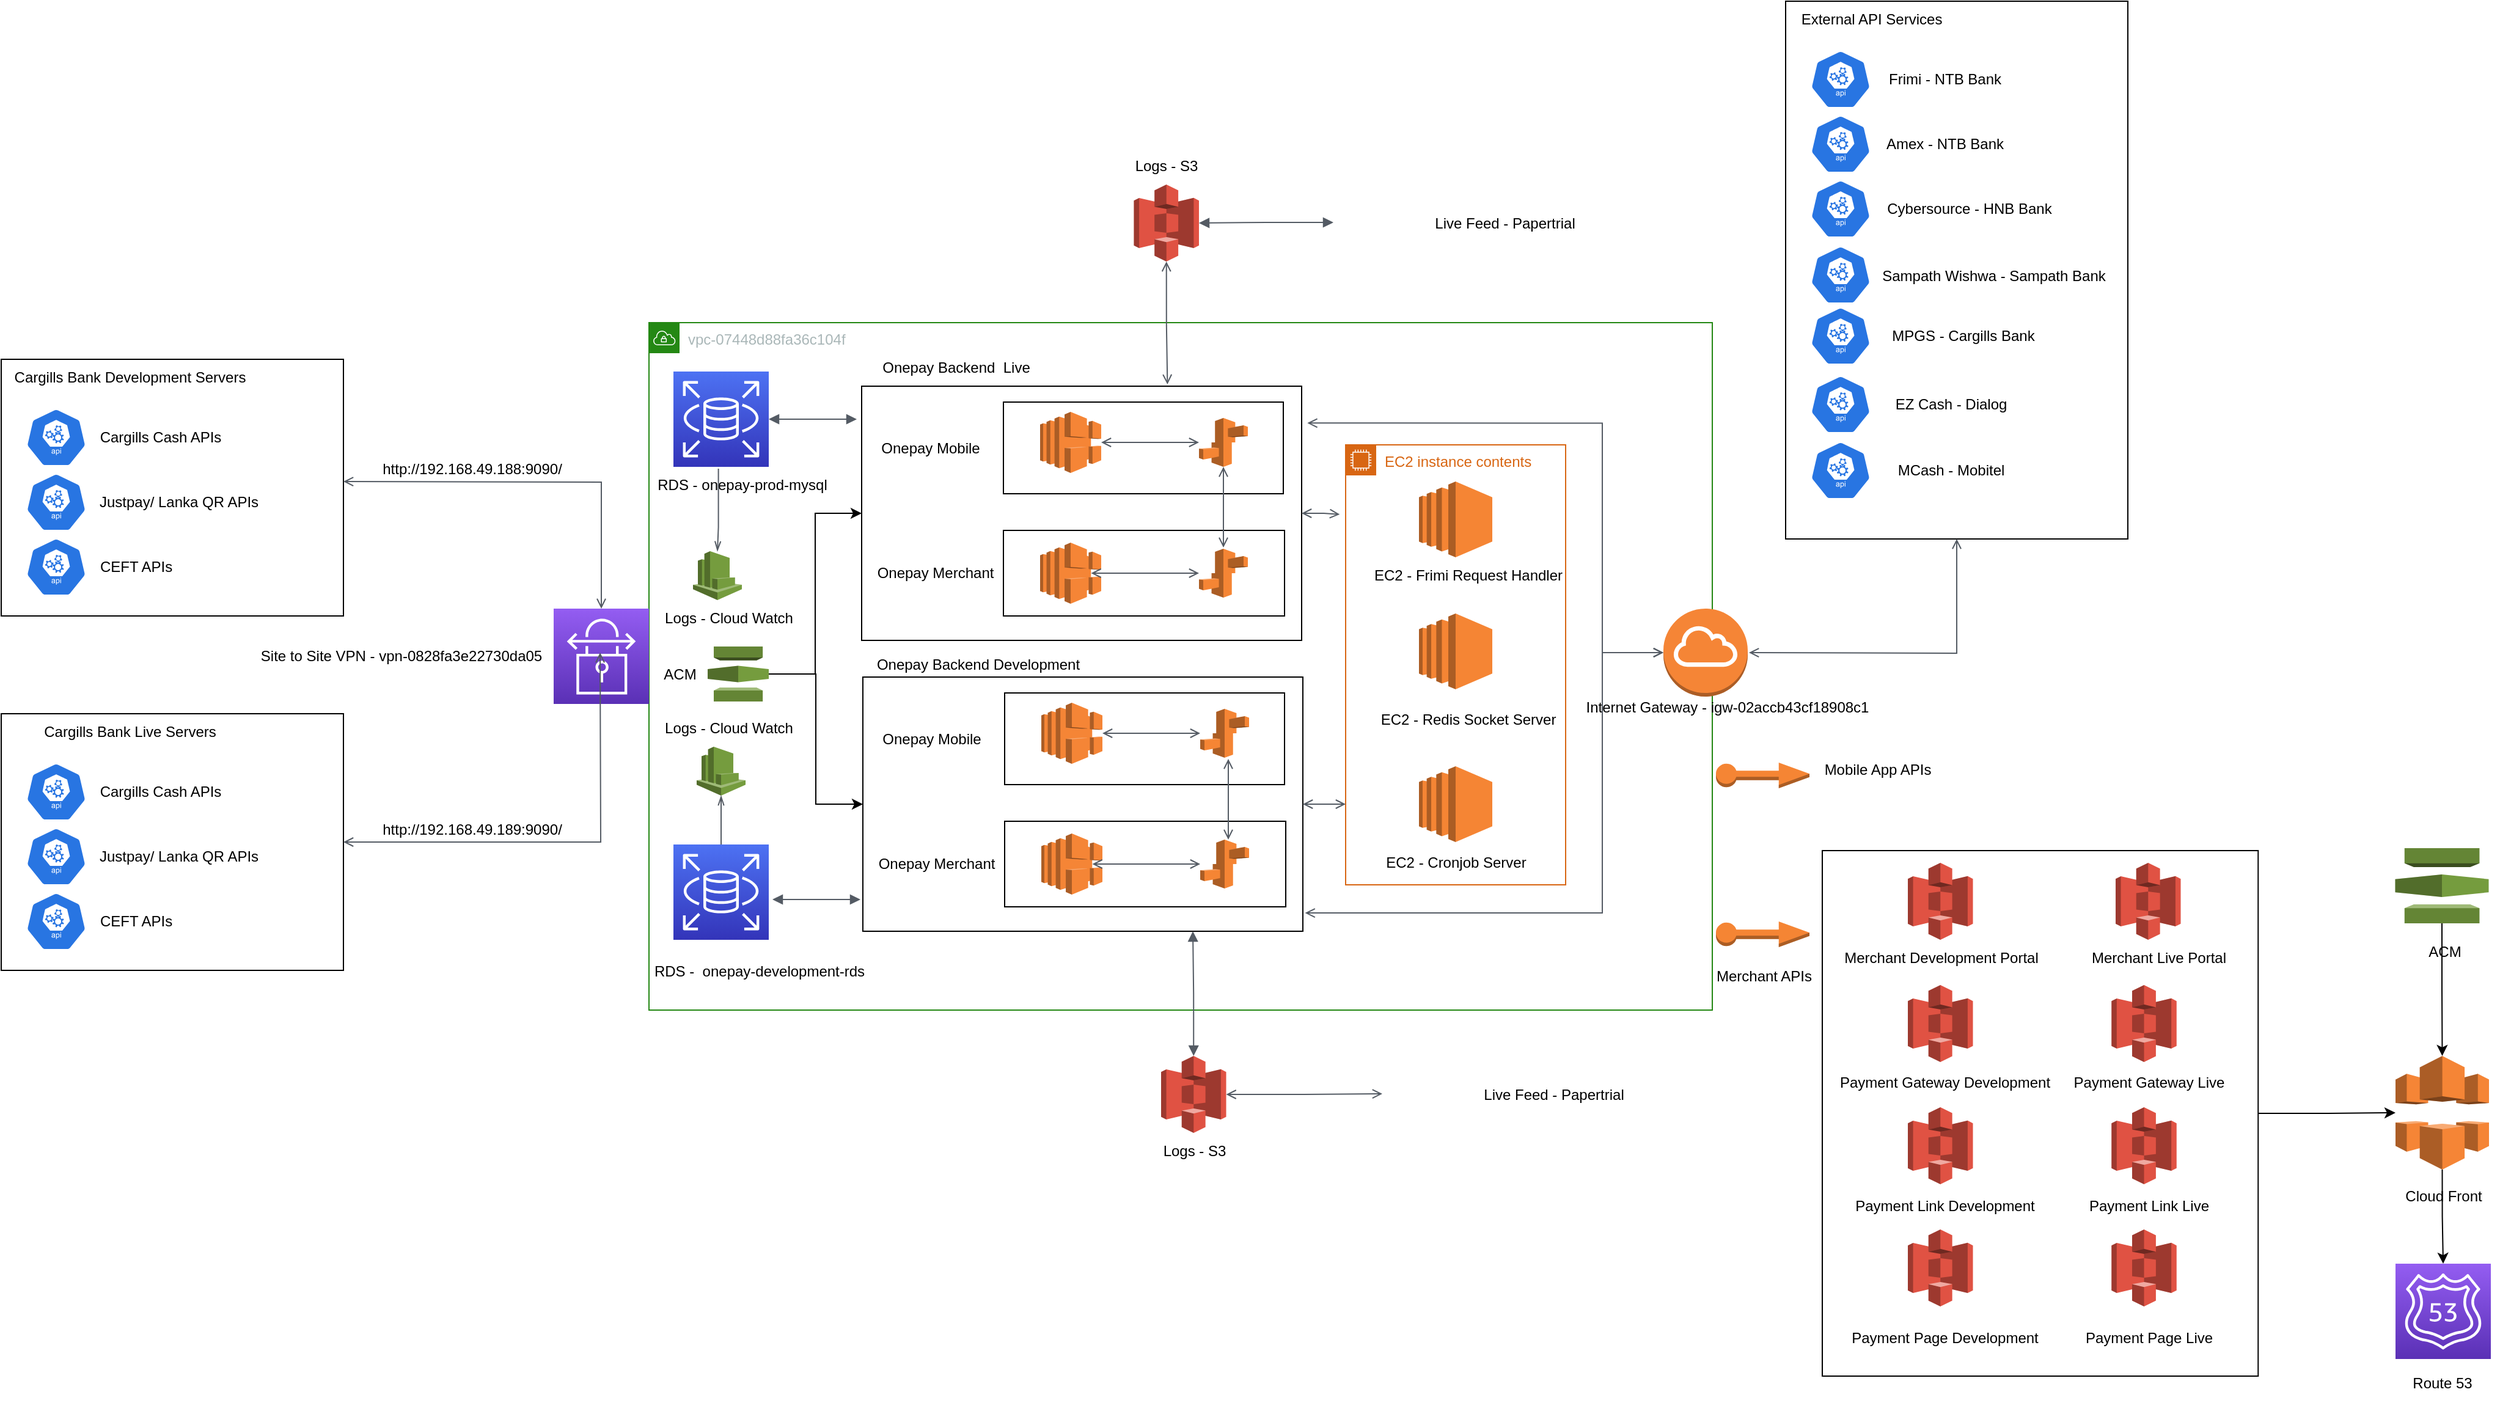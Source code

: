 <mxfile version="20.1.1" type="google"><diagram id="vCZjKEXCDFF_mw5rf5Pj" name="Page-1"><mxGraphModel grid="1" page="1" gridSize="10" guides="1" tooltips="1" connect="1" arrows="1" fold="1" pageScale="1" pageWidth="850" pageHeight="1100" math="0" shadow="0"><root><mxCell id="0"/><mxCell id="1" parent="0"/><mxCell id="GApmk_Cs6ng-W-UwXhfm-2" value="vpc-07448d88fa36c104f" style="points=[[0,0],[0.25,0],[0.5,0],[0.75,0],[1,0],[1,0.25],[1,0.5],[1,0.75],[1,1],[0.75,1],[0.5,1],[0.25,1],[0,1],[0,0.75],[0,0.5],[0,0.25]];outlineConnect=0;gradientColor=none;html=1;whiteSpace=wrap;fontSize=12;fontStyle=0;container=1;pointerEvents=0;collapsible=0;recursiveResize=0;shape=mxgraph.aws4.group;grIcon=mxgraph.aws4.group_vpc;strokeColor=#248814;fillColor=none;verticalAlign=top;align=left;spacingLeft=30;fontColor=#AAB7B8;dashed=0;" vertex="1" parent="1"><mxGeometry x="70" y="50" width="870" height="562.5" as="geometry"/></mxCell><mxCell id="a9LtFP64GaRrflHqTlTk-2" value="Internet Gateway -&amp;nbsp;igw-02accb43cf18908c1" style="text;html=1;align=center;verticalAlign=middle;resizable=0;points=[];autosize=1;strokeColor=none;fillColor=none;" vertex="1" parent="GApmk_Cs6ng-W-UwXhfm-2"><mxGeometry x="757" y="300" width="250" height="30" as="geometry"/></mxCell><mxCell id="a9LtFP64GaRrflHqTlTk-31" value="" style="sketch=0;points=[[0,0,0],[0.25,0,0],[0.5,0,0],[0.75,0,0],[1,0,0],[0,1,0],[0.25,1,0],[0.5,1,0],[0.75,1,0],[1,1,0],[0,0.25,0],[0,0.5,0],[0,0.75,0],[1,0.25,0],[1,0.5,0],[1,0.75,0]];outlineConnect=0;fontColor=#232F3E;gradientColor=#4D72F3;gradientDirection=north;fillColor=#3334B9;strokeColor=#ffffff;dashed=0;verticalLabelPosition=bottom;verticalAlign=top;align=center;html=1;fontSize=12;fontStyle=0;aspect=fixed;shape=mxgraph.aws4.resourceIcon;resIcon=mxgraph.aws4.rds;" vertex="1" parent="GApmk_Cs6ng-W-UwXhfm-2"><mxGeometry x="20" y="40" width="78" height="78" as="geometry"/></mxCell><mxCell id="a9LtFP64GaRrflHqTlTk-32" value="RDS -&amp;nbsp;onepay-prod-mysql" style="text;html=1;align=center;verticalAlign=middle;resizable=0;points=[];autosize=1;strokeColor=none;fillColor=none;" vertex="1" parent="GApmk_Cs6ng-W-UwXhfm-2"><mxGeometry x="-4" y="118" width="160" height="30" as="geometry"/></mxCell><mxCell id="a9LtFP64GaRrflHqTlTk-33" value="" style="sketch=0;points=[[0,0,0],[0.25,0,0],[0.5,0,0],[0.75,0,0],[1,0,0],[0,1,0],[0.25,1,0],[0.5,1,0],[0.75,1,0],[1,1,0],[0,0.25,0],[0,0.5,0],[0,0.75,0],[1,0.25,0],[1,0.5,0],[1,0.75,0]];outlineConnect=0;fontColor=#232F3E;gradientColor=#4D72F3;gradientDirection=north;fillColor=#3334B9;strokeColor=#ffffff;dashed=0;verticalLabelPosition=bottom;verticalAlign=top;align=center;html=1;fontSize=12;fontStyle=0;aspect=fixed;shape=mxgraph.aws4.resourceIcon;resIcon=mxgraph.aws4.rds;" vertex="1" parent="GApmk_Cs6ng-W-UwXhfm-2"><mxGeometry x="20" y="427" width="78" height="78" as="geometry"/></mxCell><mxCell id="a9LtFP64GaRrflHqTlTk-34" value="RDS -&amp;nbsp;&amp;nbsp;onepay-development-rds" style="text;html=1;align=center;verticalAlign=middle;resizable=0;points=[];autosize=1;strokeColor=none;fillColor=none;" vertex="1" parent="GApmk_Cs6ng-W-UwXhfm-2"><mxGeometry x="-10" y="516" width="200" height="30" as="geometry"/></mxCell><mxCell id="a9LtFP64GaRrflHqTlTk-39" value="Onepay Backend&amp;nbsp; Live" style="text;html=1;align=center;verticalAlign=middle;resizable=0;points=[];autosize=1;strokeColor=none;fillColor=none;" vertex="1" parent="GApmk_Cs6ng-W-UwXhfm-2"><mxGeometry x="181" y="22" width="140" height="30" as="geometry"/></mxCell><mxCell id="a9LtFP64GaRrflHqTlTk-51" value="" style="edgeStyle=orthogonalEdgeStyle;html=1;endArrow=block;elbow=vertical;startArrow=block;startFill=1;endFill=1;strokeColor=#545B64;rounded=0;" edge="1" parent="GApmk_Cs6ng-W-UwXhfm-2" source="a9LtFP64GaRrflHqTlTk-31"><mxGeometry width="100" relative="1" as="geometry"><mxPoint x="74" y="320" as="sourcePoint"/><mxPoint x="170" y="79" as="targetPoint"/></mxGeometry></mxCell><mxCell id="a9LtFP64GaRrflHqTlTk-52" value="" style="group" connectable="0" vertex="1" parent="GApmk_Cs6ng-W-UwXhfm-2"><mxGeometry x="174" y="52" width="360" height="208" as="geometry"/></mxCell><mxCell id="a9LtFP64GaRrflHqTlTk-35" value="" style="whiteSpace=wrap;html=1;" vertex="1" parent="a9LtFP64GaRrflHqTlTk-52"><mxGeometry width="360" height="208" as="geometry"/></mxCell><mxCell id="a9LtFP64GaRrflHqTlTk-36" value="" style="whiteSpace=wrap;html=1;" vertex="1" parent="a9LtFP64GaRrflHqTlTk-52"><mxGeometry x="116" y="13" width="229" height="75" as="geometry"/></mxCell><mxCell id="a9LtFP64GaRrflHqTlTk-38" value="" style="whiteSpace=wrap;html=1;" vertex="1" parent="a9LtFP64GaRrflHqTlTk-52"><mxGeometry x="116" y="118" width="230" height="70" as="geometry"/></mxCell><mxCell id="a9LtFP64GaRrflHqTlTk-40" value="Onepay Mobile" style="text;html=1;align=center;verticalAlign=middle;resizable=0;points=[];autosize=1;strokeColor=none;fillColor=none;" vertex="1" parent="a9LtFP64GaRrflHqTlTk-52"><mxGeometry x="6" y="35.5" width="100" height="30" as="geometry"/></mxCell><mxCell id="a9LtFP64GaRrflHqTlTk-41" value="Onepay Merchant" style="text;html=1;align=center;verticalAlign=middle;resizable=0;points=[];autosize=1;strokeColor=none;fillColor=none;" vertex="1" parent="a9LtFP64GaRrflHqTlTk-52"><mxGeometry y="138" width="120" height="30" as="geometry"/></mxCell><mxCell id="a9LtFP64GaRrflHqTlTk-42" value="" style="outlineConnect=0;dashed=0;verticalLabelPosition=bottom;verticalAlign=top;align=center;html=1;shape=mxgraph.aws3.elastic_load_balancing;fillColor=#F58536;gradientColor=none;" vertex="1" parent="a9LtFP64GaRrflHqTlTk-52"><mxGeometry x="146" y="21" width="50" height="50" as="geometry"/></mxCell><mxCell id="a9LtFP64GaRrflHqTlTk-43" value="" style="outlineConnect=0;dashed=0;verticalLabelPosition=bottom;verticalAlign=top;align=center;html=1;shape=mxgraph.aws3.elastic_load_balancing;fillColor=#F58536;gradientColor=none;" vertex="1" parent="a9LtFP64GaRrflHqTlTk-52"><mxGeometry x="146" y="128" width="50" height="50" as="geometry"/></mxCell><mxCell id="a9LtFP64GaRrflHqTlTk-44" value="" style="outlineConnect=0;dashed=0;verticalLabelPosition=bottom;verticalAlign=top;align=center;html=1;shape=mxgraph.aws3.elastic_beanstalk;fillColor=#F58534;gradientColor=none;" vertex="1" parent="a9LtFP64GaRrflHqTlTk-52"><mxGeometry x="276" y="26" width="40" height="40" as="geometry"/></mxCell><mxCell id="a9LtFP64GaRrflHqTlTk-45" value="" style="outlineConnect=0;dashed=0;verticalLabelPosition=bottom;verticalAlign=top;align=center;html=1;shape=mxgraph.aws3.elastic_beanstalk;fillColor=#F58534;gradientColor=none;" vertex="1" parent="a9LtFP64GaRrflHqTlTk-52"><mxGeometry x="276" y="133" width="40" height="40" as="geometry"/></mxCell><mxCell id="a9LtFP64GaRrflHqTlTk-48" value="" style="edgeStyle=orthogonalEdgeStyle;html=1;endArrow=open;elbow=vertical;startArrow=open;startFill=0;endFill=0;strokeColor=#545B64;rounded=0;" edge="1" parent="a9LtFP64GaRrflHqTlTk-52" source="a9LtFP64GaRrflHqTlTk-42" target="a9LtFP64GaRrflHqTlTk-44"><mxGeometry width="100" relative="1" as="geometry"><mxPoint x="226" y="428" as="sourcePoint"/><mxPoint x="326" y="428" as="targetPoint"/></mxGeometry></mxCell><mxCell id="a9LtFP64GaRrflHqTlTk-49" value="" style="edgeStyle=orthogonalEdgeStyle;html=1;endArrow=open;elbow=vertical;startArrow=open;startFill=0;endFill=0;strokeColor=#545B64;rounded=0;exitX=0.835;exitY=0.5;exitDx=0;exitDy=0;exitPerimeter=0;" edge="1" parent="a9LtFP64GaRrflHqTlTk-52" source="a9LtFP64GaRrflHqTlTk-43" target="a9LtFP64GaRrflHqTlTk-45"><mxGeometry width="100" relative="1" as="geometry"><mxPoint x="206" y="56" as="sourcePoint"/><mxPoint x="286" y="56" as="targetPoint"/></mxGeometry></mxCell><mxCell id="a9LtFP64GaRrflHqTlTk-53" value="" style="group" connectable="0" vertex="1" parent="GApmk_Cs6ng-W-UwXhfm-2"><mxGeometry x="175" y="290" width="360" height="208" as="geometry"/></mxCell><mxCell id="a9LtFP64GaRrflHqTlTk-54" value="" style="whiteSpace=wrap;html=1;" vertex="1" parent="a9LtFP64GaRrflHqTlTk-53"><mxGeometry width="360" height="208" as="geometry"/></mxCell><mxCell id="a9LtFP64GaRrflHqTlTk-55" value="" style="whiteSpace=wrap;html=1;" vertex="1" parent="a9LtFP64GaRrflHqTlTk-53"><mxGeometry x="116" y="13" width="229" height="75" as="geometry"/></mxCell><mxCell id="a9LtFP64GaRrflHqTlTk-56" value="" style="whiteSpace=wrap;html=1;" vertex="1" parent="a9LtFP64GaRrflHqTlTk-53"><mxGeometry x="116" y="118" width="230" height="70" as="geometry"/></mxCell><mxCell id="a9LtFP64GaRrflHqTlTk-57" value="Onepay Mobile" style="text;html=1;align=center;verticalAlign=middle;resizable=0;points=[];autosize=1;strokeColor=none;fillColor=none;" vertex="1" parent="a9LtFP64GaRrflHqTlTk-53"><mxGeometry x="6" y="35.5" width="100" height="30" as="geometry"/></mxCell><mxCell id="a9LtFP64GaRrflHqTlTk-58" value="Onepay Merchant" style="text;html=1;align=center;verticalAlign=middle;resizable=0;points=[];autosize=1;strokeColor=none;fillColor=none;" vertex="1" parent="a9LtFP64GaRrflHqTlTk-53"><mxGeometry y="138" width="120" height="30" as="geometry"/></mxCell><mxCell id="a9LtFP64GaRrflHqTlTk-59" value="" style="outlineConnect=0;dashed=0;verticalLabelPosition=bottom;verticalAlign=top;align=center;html=1;shape=mxgraph.aws3.elastic_load_balancing;fillColor=#F58536;gradientColor=none;" vertex="1" parent="a9LtFP64GaRrflHqTlTk-53"><mxGeometry x="146" y="21" width="50" height="50" as="geometry"/></mxCell><mxCell id="a9LtFP64GaRrflHqTlTk-60" value="" style="outlineConnect=0;dashed=0;verticalLabelPosition=bottom;verticalAlign=top;align=center;html=1;shape=mxgraph.aws3.elastic_load_balancing;fillColor=#F58536;gradientColor=none;" vertex="1" parent="a9LtFP64GaRrflHqTlTk-53"><mxGeometry x="146" y="128" width="50" height="50" as="geometry"/></mxCell><mxCell id="a9LtFP64GaRrflHqTlTk-61" value="" style="outlineConnect=0;dashed=0;verticalLabelPosition=bottom;verticalAlign=top;align=center;html=1;shape=mxgraph.aws3.elastic_beanstalk;fillColor=#F58534;gradientColor=none;" vertex="1" parent="a9LtFP64GaRrflHqTlTk-53"><mxGeometry x="276" y="26" width="40" height="40" as="geometry"/></mxCell><mxCell id="a9LtFP64GaRrflHqTlTk-62" value="" style="outlineConnect=0;dashed=0;verticalLabelPosition=bottom;verticalAlign=top;align=center;html=1;shape=mxgraph.aws3.elastic_beanstalk;fillColor=#F58534;gradientColor=none;" vertex="1" parent="a9LtFP64GaRrflHqTlTk-53"><mxGeometry x="276" y="133" width="40" height="40" as="geometry"/></mxCell><mxCell id="a9LtFP64GaRrflHqTlTk-63" value="" style="edgeStyle=orthogonalEdgeStyle;html=1;endArrow=open;elbow=vertical;startArrow=open;startFill=0;endFill=0;strokeColor=#545B64;rounded=0;" edge="1" parent="a9LtFP64GaRrflHqTlTk-53" source="a9LtFP64GaRrflHqTlTk-59" target="a9LtFP64GaRrflHqTlTk-61"><mxGeometry width="100" relative="1" as="geometry"><mxPoint x="226" y="428" as="sourcePoint"/><mxPoint x="326" y="428" as="targetPoint"/></mxGeometry></mxCell><mxCell id="a9LtFP64GaRrflHqTlTk-64" value="" style="edgeStyle=orthogonalEdgeStyle;html=1;endArrow=open;elbow=vertical;startArrow=open;startFill=0;endFill=0;strokeColor=#545B64;rounded=0;exitX=0.835;exitY=0.5;exitDx=0;exitDy=0;exitPerimeter=0;" edge="1" parent="a9LtFP64GaRrflHqTlTk-53" source="a9LtFP64GaRrflHqTlTk-60" target="a9LtFP64GaRrflHqTlTk-62"><mxGeometry width="100" relative="1" as="geometry"><mxPoint x="206" y="56" as="sourcePoint"/><mxPoint x="286" y="56" as="targetPoint"/></mxGeometry></mxCell><mxCell id="a9LtFP64GaRrflHqTlTk-67" value="Onepay Backend Development" style="text;html=1;align=center;verticalAlign=middle;resizable=0;points=[];autosize=1;strokeColor=none;fillColor=none;" vertex="1" parent="GApmk_Cs6ng-W-UwXhfm-2"><mxGeometry x="174" y="265" width="190" height="30" as="geometry"/></mxCell><mxCell id="a9LtFP64GaRrflHqTlTk-68" value="" style="outlineConnect=0;dashed=0;verticalLabelPosition=bottom;verticalAlign=top;align=center;html=1;shape=mxgraph.aws3.ec2;fillColor=#F58534;gradientColor=none;" vertex="1" parent="GApmk_Cs6ng-W-UwXhfm-2"><mxGeometry x="630" y="130" width="60" height="62" as="geometry"/></mxCell><mxCell id="a9LtFP64GaRrflHqTlTk-70" value="" style="outlineConnect=0;dashed=0;verticalLabelPosition=bottom;verticalAlign=top;align=center;html=1;shape=mxgraph.aws3.ec2;fillColor=#F58534;gradientColor=none;" vertex="1" parent="GApmk_Cs6ng-W-UwXhfm-2"><mxGeometry x="630" y="363" width="60" height="62" as="geometry"/></mxCell><mxCell id="a9LtFP64GaRrflHqTlTk-69" value="" style="outlineConnect=0;dashed=0;verticalLabelPosition=bottom;verticalAlign=top;align=center;html=1;shape=mxgraph.aws3.ec2;fillColor=#F58534;gradientColor=none;" vertex="1" parent="GApmk_Cs6ng-W-UwXhfm-2"><mxGeometry x="630" y="238" width="60" height="62" as="geometry"/></mxCell><mxCell id="a9LtFP64GaRrflHqTlTk-71" value="EC2 - Frimi Request Handler" style="text;html=1;align=center;verticalAlign=middle;resizable=0;points=[];autosize=1;strokeColor=none;fillColor=none;" vertex="1" parent="GApmk_Cs6ng-W-UwXhfm-2"><mxGeometry x="580" y="192" width="180" height="30" as="geometry"/></mxCell><mxCell id="a9LtFP64GaRrflHqTlTk-72" value="EC2 - Redis Socket Server" style="text;html=1;align=center;verticalAlign=middle;resizable=0;points=[];autosize=1;strokeColor=none;fillColor=none;" vertex="1" parent="GApmk_Cs6ng-W-UwXhfm-2"><mxGeometry x="585" y="310" width="170" height="30" as="geometry"/></mxCell><mxCell id="a9LtFP64GaRrflHqTlTk-73" value="EC2 - Cronjob Server" style="text;html=1;align=center;verticalAlign=middle;resizable=0;points=[];autosize=1;strokeColor=none;fillColor=none;" vertex="1" parent="GApmk_Cs6ng-W-UwXhfm-2"><mxGeometry x="590" y="427" width="140" height="30" as="geometry"/></mxCell><mxCell id="a9LtFP64GaRrflHqTlTk-84" value="" style="outlineConnect=0;dashed=0;verticalLabelPosition=bottom;verticalAlign=top;align=center;html=1;shape=mxgraph.aws3.cloudwatch;fillColor=#759C3E;gradientColor=none;" vertex="1" parent="GApmk_Cs6ng-W-UwXhfm-2"><mxGeometry x="36" y="187" width="40" height="40" as="geometry"/></mxCell><mxCell id="a9LtFP64GaRrflHqTlTk-85" value="" style="outlineConnect=0;dashed=0;verticalLabelPosition=bottom;verticalAlign=top;align=center;html=1;shape=mxgraph.aws3.cloudwatch;fillColor=#759C3E;gradientColor=none;" vertex="1" parent="GApmk_Cs6ng-W-UwXhfm-2"><mxGeometry x="39" y="347" width="40" height="40" as="geometry"/></mxCell><mxCell id="a9LtFP64GaRrflHqTlTk-87" value="" style="edgeStyle=orthogonalEdgeStyle;html=1;endArrow=openThin;elbow=vertical;startArrow=none;endFill=0;strokeColor=#545B64;rounded=0;exitX=0.38;exitY=0.052;exitDx=0;exitDy=0;exitPerimeter=0;" edge="1" parent="GApmk_Cs6ng-W-UwXhfm-2" source="a9LtFP64GaRrflHqTlTk-32" target="a9LtFP64GaRrflHqTlTk-84"><mxGeometry width="100" relative="1" as="geometry"><mxPoint x="300" y="240" as="sourcePoint"/><mxPoint x="400" y="240" as="targetPoint"/></mxGeometry></mxCell><mxCell id="a9LtFP64GaRrflHqTlTk-88" value="" style="edgeStyle=orthogonalEdgeStyle;html=1;endArrow=openThin;elbow=vertical;startArrow=none;endFill=0;strokeColor=#545B64;rounded=0;exitX=0.5;exitY=0;exitDx=0;exitDy=0;exitPerimeter=0;entryX=0.5;entryY=1;entryDx=0;entryDy=0;entryPerimeter=0;" edge="1" parent="GApmk_Cs6ng-W-UwXhfm-2" source="a9LtFP64GaRrflHqTlTk-33" target="a9LtFP64GaRrflHqTlTk-85"><mxGeometry width="100" relative="1" as="geometry"><mxPoint x="300" y="240" as="sourcePoint"/><mxPoint x="400" y="240" as="targetPoint"/></mxGeometry></mxCell><mxCell id="a9LtFP64GaRrflHqTlTk-89" value="Logs - Cloud Watch" style="text;html=1;align=center;verticalAlign=middle;resizable=0;points=[];autosize=1;strokeColor=none;fillColor=none;" vertex="1" parent="GApmk_Cs6ng-W-UwXhfm-2"><mxGeometry y="227" width="130" height="30" as="geometry"/></mxCell><mxCell id="a9LtFP64GaRrflHqTlTk-90" value="Logs - Cloud Watch" style="text;html=1;align=center;verticalAlign=middle;resizable=0;points=[];autosize=1;strokeColor=none;fillColor=none;" vertex="1" parent="GApmk_Cs6ng-W-UwXhfm-2"><mxGeometry y="317" width="130" height="30" as="geometry"/></mxCell><mxCell id="a9LtFP64GaRrflHqTlTk-165" style="edgeStyle=orthogonalEdgeStyle;rounded=0;orthogonalLoop=1;jettySize=auto;html=1;exitX=1;exitY=0.5;exitDx=0;exitDy=0;exitPerimeter=0;entryX=0;entryY=0.5;entryDx=0;entryDy=0;" edge="1" parent="GApmk_Cs6ng-W-UwXhfm-2" source="a9LtFP64GaRrflHqTlTk-161" target="a9LtFP64GaRrflHqTlTk-54"><mxGeometry relative="1" as="geometry"/></mxCell><mxCell id="a9LtFP64GaRrflHqTlTk-166" style="edgeStyle=orthogonalEdgeStyle;rounded=0;orthogonalLoop=1;jettySize=auto;html=1;exitX=1;exitY=0.5;exitDx=0;exitDy=0;exitPerimeter=0;entryX=0;entryY=0.5;entryDx=0;entryDy=0;" edge="1" parent="GApmk_Cs6ng-W-UwXhfm-2" source="a9LtFP64GaRrflHqTlTk-161" target="a9LtFP64GaRrflHqTlTk-35"><mxGeometry relative="1" as="geometry"/></mxCell><mxCell id="a9LtFP64GaRrflHqTlTk-161" value="" style="outlineConnect=0;dashed=0;verticalLabelPosition=bottom;verticalAlign=top;align=center;html=1;shape=mxgraph.aws3.certificate_manager;fillColor=#759C3E;gradientColor=none;labelBackgroundColor=none;" vertex="1" parent="GApmk_Cs6ng-W-UwXhfm-2"><mxGeometry x="48" y="265" width="50" height="45" as="geometry"/></mxCell><mxCell id="a9LtFP64GaRrflHqTlTk-162" value="ACM" style="text;html=1;align=center;verticalAlign=middle;resizable=0;points=[];autosize=1;strokeColor=none;fillColor=none;" vertex="1" parent="GApmk_Cs6ng-W-UwXhfm-2"><mxGeometry y="272.5" width="50" height="30" as="geometry"/></mxCell><mxCell id="a9LtFP64GaRrflHqTlTk-1" value="" style="outlineConnect=0;dashed=0;verticalLabelPosition=bottom;verticalAlign=top;align=center;html=1;shape=mxgraph.aws3.internet_gateway;fillColor=#F58536;gradientColor=none;" vertex="1" parent="1"><mxGeometry x="900" y="284" width="69" height="72" as="geometry"/></mxCell><mxCell id="a9LtFP64GaRrflHqTlTk-3" value="" style="sketch=0;points=[[0,0,0],[0.25,0,0],[0.5,0,0],[0.75,0,0],[1,0,0],[0,1,0],[0.25,1,0],[0.5,1,0],[0.75,1,0],[1,1,0],[0,0.25,0],[0,0.5,0],[0,0.75,0],[1,0.25,0],[1,0.5,0],[1,0.75,0]];outlineConnect=0;fontColor=#232F3E;gradientColor=#945DF2;gradientDirection=north;fillColor=#5A30B5;strokeColor=#ffffff;dashed=0;verticalLabelPosition=bottom;verticalAlign=top;align=center;html=1;fontSize=12;fontStyle=0;aspect=fixed;shape=mxgraph.aws4.resourceIcon;resIcon=mxgraph.aws4.site_to_site_vpn;" vertex="1" parent="1"><mxGeometry x="-8" y="284" width="78" height="78" as="geometry"/></mxCell><mxCell id="a9LtFP64GaRrflHqTlTk-4" value="Site to Site VPN -&amp;nbsp;vpn-0828fa3e22730da05" style="text;html=1;align=center;verticalAlign=middle;resizable=0;points=[];autosize=1;strokeColor=none;fillColor=none;" vertex="1" parent="1"><mxGeometry x="-258" y="308" width="250" height="30" as="geometry"/></mxCell><mxCell id="a9LtFP64GaRrflHqTlTk-13" value="" style="group" connectable="0" vertex="1" parent="1"><mxGeometry x="-460" y="80" width="280" height="210" as="geometry"/></mxCell><mxCell id="a9LtFP64GaRrflHqTlTk-6" value="" style="rounded=0;whiteSpace=wrap;html=1;" vertex="1" parent="a9LtFP64GaRrflHqTlTk-13"><mxGeometry width="280" height="210" as="geometry"/></mxCell><mxCell id="a9LtFP64GaRrflHqTlTk-5" value="" style="sketch=0;html=1;dashed=0;whitespace=wrap;fillColor=#2875E2;strokeColor=#ffffff;points=[[0.005,0.63,0],[0.1,0.2,0],[0.9,0.2,0],[0.5,0,0],[0.995,0.63,0],[0.72,0.99,0],[0.5,1,0],[0.28,0.99,0]];shape=mxgraph.kubernetes.icon;prIcon=api" vertex="1" parent="a9LtFP64GaRrflHqTlTk-13"><mxGeometry x="20" y="93" width="50" height="48" as="geometry"/></mxCell><mxCell id="a9LtFP64GaRrflHqTlTk-7" value="Cargills Bank Development Servers" style="text;html=1;align=center;verticalAlign=middle;resizable=0;points=[];autosize=1;strokeColor=none;fillColor=none;" vertex="1" parent="a9LtFP64GaRrflHqTlTk-13"><mxGeometry width="210" height="30" as="geometry"/></mxCell><mxCell id="a9LtFP64GaRrflHqTlTk-8" value="" style="sketch=0;html=1;dashed=0;whitespace=wrap;fillColor=#2875E2;strokeColor=#ffffff;points=[[0.005,0.63,0],[0.1,0.2,0],[0.9,0.2,0],[0.5,0,0],[0.995,0.63,0],[0.72,0.99,0],[0.5,1,0],[0.28,0.99,0]];shape=mxgraph.kubernetes.icon;prIcon=api" vertex="1" parent="a9LtFP64GaRrflHqTlTk-13"><mxGeometry x="20" y="146" width="50" height="48" as="geometry"/></mxCell><mxCell id="a9LtFP64GaRrflHqTlTk-9" value="" style="sketch=0;html=1;dashed=0;whitespace=wrap;fillColor=#2875E2;strokeColor=#ffffff;points=[[0.005,0.63,0],[0.1,0.2,0],[0.9,0.2,0],[0.5,0,0],[0.995,0.63,0],[0.72,0.99,0],[0.5,1,0],[0.28,0.99,0]];shape=mxgraph.kubernetes.icon;prIcon=api" vertex="1" parent="a9LtFP64GaRrflHqTlTk-13"><mxGeometry x="20" y="40" width="50" height="48" as="geometry"/></mxCell><mxCell id="a9LtFP64GaRrflHqTlTk-10" value="Cargills Cash APIs" style="text;html=1;align=center;verticalAlign=middle;resizable=0;points=[];autosize=1;strokeColor=none;fillColor=none;" vertex="1" parent="a9LtFP64GaRrflHqTlTk-13"><mxGeometry x="70" y="49" width="120" height="30" as="geometry"/></mxCell><mxCell id="a9LtFP64GaRrflHqTlTk-11" value="Justpay/ Lanka QR APIs" style="text;html=1;align=center;verticalAlign=middle;resizable=0;points=[];autosize=1;strokeColor=none;fillColor=none;" vertex="1" parent="a9LtFP64GaRrflHqTlTk-13"><mxGeometry x="70" y="102" width="150" height="30" as="geometry"/></mxCell><mxCell id="a9LtFP64GaRrflHqTlTk-12" value="CEFT APIs" style="text;html=1;align=center;verticalAlign=middle;resizable=0;points=[];autosize=1;strokeColor=none;fillColor=none;" vertex="1" parent="a9LtFP64GaRrflHqTlTk-13"><mxGeometry x="70" y="155" width="80" height="30" as="geometry"/></mxCell><mxCell id="a9LtFP64GaRrflHqTlTk-14" value="" style="group" connectable="0" vertex="1" parent="1"><mxGeometry x="-460" y="370" width="280" height="210" as="geometry"/></mxCell><mxCell id="a9LtFP64GaRrflHqTlTk-15" value="" style="rounded=0;whiteSpace=wrap;html=1;" vertex="1" parent="a9LtFP64GaRrflHqTlTk-14"><mxGeometry width="280" height="210" as="geometry"/></mxCell><mxCell id="a9LtFP64GaRrflHqTlTk-16" value="" style="sketch=0;html=1;dashed=0;whitespace=wrap;fillColor=#2875E2;strokeColor=#ffffff;points=[[0.005,0.63,0],[0.1,0.2,0],[0.9,0.2,0],[0.5,0,0],[0.995,0.63,0],[0.72,0.99,0],[0.5,1,0],[0.28,0.99,0]];shape=mxgraph.kubernetes.icon;prIcon=api" vertex="1" parent="a9LtFP64GaRrflHqTlTk-14"><mxGeometry x="20" y="93" width="50" height="48" as="geometry"/></mxCell><mxCell id="a9LtFP64GaRrflHqTlTk-17" value="Cargills Bank Live Servers" style="text;html=1;align=center;verticalAlign=middle;resizable=0;points=[];autosize=1;strokeColor=none;fillColor=none;" vertex="1" parent="a9LtFP64GaRrflHqTlTk-14"><mxGeometry x="25" width="160" height="30" as="geometry"/></mxCell><mxCell id="a9LtFP64GaRrflHqTlTk-18" value="" style="sketch=0;html=1;dashed=0;whitespace=wrap;fillColor=#2875E2;strokeColor=#ffffff;points=[[0.005,0.63,0],[0.1,0.2,0],[0.9,0.2,0],[0.5,0,0],[0.995,0.63,0],[0.72,0.99,0],[0.5,1,0],[0.28,0.99,0]];shape=mxgraph.kubernetes.icon;prIcon=api" vertex="1" parent="a9LtFP64GaRrflHqTlTk-14"><mxGeometry x="20" y="146" width="50" height="48" as="geometry"/></mxCell><mxCell id="a9LtFP64GaRrflHqTlTk-19" value="" style="sketch=0;html=1;dashed=0;whitespace=wrap;fillColor=#2875E2;strokeColor=#ffffff;points=[[0.005,0.63,0],[0.1,0.2,0],[0.9,0.2,0],[0.5,0,0],[0.995,0.63,0],[0.72,0.99,0],[0.5,1,0],[0.28,0.99,0]];shape=mxgraph.kubernetes.icon;prIcon=api" vertex="1" parent="a9LtFP64GaRrflHqTlTk-14"><mxGeometry x="20" y="40" width="50" height="48" as="geometry"/></mxCell><mxCell id="a9LtFP64GaRrflHqTlTk-20" value="Cargills Cash APIs" style="text;html=1;align=center;verticalAlign=middle;resizable=0;points=[];autosize=1;strokeColor=none;fillColor=none;" vertex="1" parent="a9LtFP64GaRrflHqTlTk-14"><mxGeometry x="70" y="49" width="120" height="30" as="geometry"/></mxCell><mxCell id="a9LtFP64GaRrflHqTlTk-21" value="Justpay/ Lanka QR APIs" style="text;html=1;align=center;verticalAlign=middle;resizable=0;points=[];autosize=1;strokeColor=none;fillColor=none;" vertex="1" parent="a9LtFP64GaRrflHqTlTk-14"><mxGeometry x="70" y="102" width="150" height="30" as="geometry"/></mxCell><mxCell id="a9LtFP64GaRrflHqTlTk-22" value="CEFT APIs" style="text;html=1;align=center;verticalAlign=middle;resizable=0;points=[];autosize=1;strokeColor=none;fillColor=none;" vertex="1" parent="a9LtFP64GaRrflHqTlTk-14"><mxGeometry x="70" y="155" width="80" height="30" as="geometry"/></mxCell><mxCell id="a9LtFP64GaRrflHqTlTk-23" value="" style="edgeStyle=orthogonalEdgeStyle;html=1;endArrow=open;elbow=vertical;startArrow=open;startFill=0;endFill=0;strokeColor=#545B64;rounded=0;entryX=0.5;entryY=0;entryDx=0;entryDy=0;entryPerimeter=0;" edge="1" parent="1" target="a9LtFP64GaRrflHqTlTk-3"><mxGeometry width="100" relative="1" as="geometry"><mxPoint x="-180" y="180" as="sourcePoint"/><mxPoint x="90" y="340" as="targetPoint"/></mxGeometry></mxCell><mxCell id="a9LtFP64GaRrflHqTlTk-25" value="" style="edgeStyle=orthogonalEdgeStyle;html=1;endArrow=open;elbow=vertical;startArrow=open;startFill=0;endFill=0;strokeColor=#545B64;rounded=0;exitX=1;exitY=0.5;exitDx=0;exitDy=0;" edge="1" parent="1" source="a9LtFP64GaRrflHqTlTk-15"><mxGeometry width="100" relative="1" as="geometry"><mxPoint x="-10" y="340" as="sourcePoint"/><mxPoint x="30" y="320" as="targetPoint"/></mxGeometry></mxCell><mxCell id="a9LtFP64GaRrflHqTlTk-26" value="http://192.168.49.188:9090/" style="text;html=1;align=center;verticalAlign=middle;resizable=0;points=[];autosize=1;strokeColor=none;fillColor=none;" vertex="1" parent="1"><mxGeometry x="-160" y="155" width="170" height="30" as="geometry"/></mxCell><mxCell id="a9LtFP64GaRrflHqTlTk-27" value="http://192.168.49.189:9090/" style="text;html=1;align=center;verticalAlign=middle;resizable=0;points=[];autosize=1;strokeColor=none;fillColor=none;" vertex="1" parent="1"><mxGeometry x="-160" y="450" width="170" height="30" as="geometry"/></mxCell><mxCell id="a9LtFP64GaRrflHqTlTk-50" value="" style="edgeStyle=orthogonalEdgeStyle;html=1;endArrow=open;elbow=vertical;startArrow=open;startFill=0;endFill=0;strokeColor=#545B64;rounded=0;exitX=0.5;exitY=1;exitDx=0;exitDy=0;exitPerimeter=0;" edge="1" parent="1" source="a9LtFP64GaRrflHqTlTk-44"><mxGeometry width="100" relative="1" as="geometry"><mxPoint x="40" y="300" as="sourcePoint"/><mxPoint x="540" y="234" as="targetPoint"/></mxGeometry></mxCell><mxCell id="a9LtFP64GaRrflHqTlTk-65" value="" style="edgeStyle=orthogonalEdgeStyle;html=1;endArrow=block;elbow=vertical;startArrow=block;startFill=1;endFill=1;strokeColor=#545B64;rounded=0;" edge="1" parent="1"><mxGeometry width="100" relative="1" as="geometry"><mxPoint x="171" y="522" as="sourcePoint"/><mxPoint x="243" y="522" as="targetPoint"/></mxGeometry></mxCell><mxCell id="a9LtFP64GaRrflHqTlTk-66" value="" style="edgeStyle=orthogonalEdgeStyle;html=1;endArrow=open;elbow=vertical;startArrow=open;startFill=0;endFill=0;strokeColor=#545B64;rounded=0;exitX=0.5;exitY=1;exitDx=0;exitDy=0;exitPerimeter=0;" edge="1" parent="1"><mxGeometry width="100" relative="1" as="geometry"><mxPoint x="544" y="407" as="sourcePoint"/><mxPoint x="544" y="473" as="targetPoint"/></mxGeometry></mxCell><mxCell id="a9LtFP64GaRrflHqTlTk-74" value="EC2 instance contents" style="points=[[0,0],[0.25,0],[0.5,0],[0.75,0],[1,0],[1,0.25],[1,0.5],[1,0.75],[1,1],[0.75,1],[0.5,1],[0.25,1],[0,1],[0,0.75],[0,0.5],[0,0.25]];outlineConnect=0;gradientColor=none;html=1;whiteSpace=wrap;fontSize=12;fontStyle=0;container=1;pointerEvents=0;collapsible=0;recursiveResize=0;shape=mxgraph.aws4.group;grIcon=mxgraph.aws4.group_ec2_instance_contents;strokeColor=#D86613;fillColor=none;verticalAlign=top;align=left;spacingLeft=30;fontColor=#D86613;dashed=0;" vertex="1" parent="1"><mxGeometry x="640" y="150" width="180" height="360" as="geometry"/></mxCell><mxCell id="a9LtFP64GaRrflHqTlTk-75" value="" style="edgeStyle=orthogonalEdgeStyle;html=1;endArrow=open;elbow=vertical;startArrow=open;startFill=0;endFill=0;strokeColor=#545B64;rounded=0;exitX=1;exitY=0.5;exitDx=0;exitDy=0;entryX=-0.027;entryY=0.158;entryDx=0;entryDy=0;entryPerimeter=0;" edge="1" parent="1" source="a9LtFP64GaRrflHqTlTk-35" target="a9LtFP64GaRrflHqTlTk-74"><mxGeometry width="100" relative="1" as="geometry"><mxPoint x="640" y="290" as="sourcePoint"/><mxPoint x="740" y="290" as="targetPoint"/></mxGeometry></mxCell><mxCell id="a9LtFP64GaRrflHqTlTk-80" value="" style="edgeStyle=orthogonalEdgeStyle;html=1;endArrow=open;elbow=vertical;startArrow=open;startFill=0;endFill=0;strokeColor=#545B64;rounded=0;exitX=1;exitY=0.5;exitDx=0;exitDy=0;" edge="1" parent="1" source="a9LtFP64GaRrflHqTlTk-54"><mxGeometry width="100" relative="1" as="geometry"><mxPoint x="640" y="290" as="sourcePoint"/><mxPoint x="640" y="444" as="targetPoint"/></mxGeometry></mxCell><mxCell id="a9LtFP64GaRrflHqTlTk-81" value="" style="edgeStyle=orthogonalEdgeStyle;html=1;endArrow=open;elbow=vertical;startArrow=open;startFill=0;endFill=0;strokeColor=#545B64;rounded=0;entryX=1.013;entryY=0.145;entryDx=0;entryDy=0;entryPerimeter=0;" edge="1" parent="1" source="a9LtFP64GaRrflHqTlTk-1" target="a9LtFP64GaRrflHqTlTk-35"><mxGeometry width="100" relative="1" as="geometry"><mxPoint x="390" y="340" as="sourcePoint"/><mxPoint x="490" y="340" as="targetPoint"/><Array as="points"><mxPoint x="850" y="320"/><mxPoint x="850" y="132"/></Array></mxGeometry></mxCell><mxCell id="a9LtFP64GaRrflHqTlTk-83" value="" style="edgeStyle=orthogonalEdgeStyle;html=1;endArrow=open;elbow=vertical;startArrow=open;startFill=0;endFill=0;strokeColor=#545B64;rounded=0;exitX=1.005;exitY=0.928;exitDx=0;exitDy=0;exitPerimeter=0;" edge="1" parent="1" source="a9LtFP64GaRrflHqTlTk-54"><mxGeometry width="100" relative="1" as="geometry"><mxPoint x="660" y="540" as="sourcePoint"/><mxPoint x="900" y="320" as="targetPoint"/><Array as="points"><mxPoint x="850" y="533"/><mxPoint x="850" y="320"/></Array></mxGeometry></mxCell><mxCell id="a9LtFP64GaRrflHqTlTk-91" value="" style="outlineConnect=0;dashed=0;verticalLabelPosition=bottom;verticalAlign=top;align=center;html=1;shape=mxgraph.aws3.s3;fillColor=#E05243;gradientColor=none;" vertex="1" parent="1"><mxGeometry x="466.74" y="-63" width="53.25" height="63" as="geometry"/></mxCell><mxCell id="a9LtFP64GaRrflHqTlTk-92" value="Logs - S3" style="text;html=1;align=center;verticalAlign=middle;resizable=0;points=[];autosize=1;strokeColor=none;fillColor=none;" vertex="1" parent="1"><mxGeometry x="458.36" y="-93" width="70" height="30" as="geometry"/></mxCell><mxCell id="a9LtFP64GaRrflHqTlTk-93" value="" style="outlineConnect=0;dashed=0;verticalLabelPosition=bottom;verticalAlign=top;align=center;html=1;shape=mxgraph.aws3.s3;fillColor=#E05243;gradientColor=none;" vertex="1" parent="1"><mxGeometry x="489" y="650" width="53.25" height="63" as="geometry"/></mxCell><mxCell id="a9LtFP64GaRrflHqTlTk-94" value="" style="edgeStyle=orthogonalEdgeStyle;html=1;endArrow=open;elbow=vertical;startArrow=open;startFill=0;endFill=0;strokeColor=#545B64;rounded=0;exitX=0.5;exitY=1;exitDx=0;exitDy=0;exitPerimeter=0;entryX=0.695;entryY=-0.007;entryDx=0;entryDy=0;entryPerimeter=0;" edge="1" parent="1" source="a9LtFP64GaRrflHqTlTk-91" target="a9LtFP64GaRrflHqTlTk-35"><mxGeometry width="100" relative="1" as="geometry"><mxPoint x="460" y="70" as="sourcePoint"/><mxPoint x="560" y="70" as="targetPoint"/></mxGeometry></mxCell><mxCell id="a9LtFP64GaRrflHqTlTk-95" value="" style="edgeStyle=orthogonalEdgeStyle;html=1;endArrow=block;elbow=vertical;startArrow=block;startFill=1;endFill=1;strokeColor=#545B64;rounded=0;exitX=0.5;exitY=0;exitDx=0;exitDy=0;exitPerimeter=0;entryX=0.75;entryY=1;entryDx=0;entryDy=0;" edge="1" parent="1" source="a9LtFP64GaRrflHqTlTk-93" target="a9LtFP64GaRrflHqTlTk-54"><mxGeometry width="100" relative="1" as="geometry"><mxPoint x="460" y="520" as="sourcePoint"/><mxPoint x="560" y="520" as="targetPoint"/></mxGeometry></mxCell><mxCell id="a9LtFP64GaRrflHqTlTk-96" value="Logs - S3" style="text;html=1;align=center;verticalAlign=middle;resizable=0;points=[];autosize=1;strokeColor=none;fillColor=none;" vertex="1" parent="1"><mxGeometry x="480.63" y="713" width="70" height="30" as="geometry"/></mxCell><mxCell id="a9LtFP64GaRrflHqTlTk-97" value="" style="shape=image;html=1;verticalAlign=top;verticalLabelPosition=bottom;labelBackgroundColor=#ffffff;imageAspect=0;aspect=fixed;image=https://cdn0.iconfinder.com/data/icons/green-world-colored/80/recycle-recycling-paper-document-128.png" vertex="1" parent="1"><mxGeometry x="670" y="646" width="70" height="70" as="geometry"/></mxCell><mxCell id="a9LtFP64GaRrflHqTlTk-98" value="" style="edgeStyle=orthogonalEdgeStyle;html=1;endArrow=open;elbow=vertical;startArrow=open;startFill=0;endFill=0;strokeColor=#545B64;rounded=0;exitX=1;exitY=0.5;exitDx=0;exitDy=0;exitPerimeter=0;" edge="1" parent="1" source="a9LtFP64GaRrflHqTlTk-93" target="a9LtFP64GaRrflHqTlTk-97"><mxGeometry width="100" relative="1" as="geometry"><mxPoint x="470" y="770" as="sourcePoint"/><mxPoint x="570" y="770" as="targetPoint"/></mxGeometry></mxCell><mxCell id="a9LtFP64GaRrflHqTlTk-100" value="" style="shape=image;html=1;verticalAlign=top;verticalLabelPosition=bottom;labelBackgroundColor=#ffffff;imageAspect=0;aspect=fixed;image=https://cdn0.iconfinder.com/data/icons/green-world-colored/80/recycle-recycling-paper-document-128.png" vertex="1" parent="1"><mxGeometry x="630" y="-67" width="70" height="70" as="geometry"/></mxCell><mxCell id="a9LtFP64GaRrflHqTlTk-104" value="" style="edgeStyle=orthogonalEdgeStyle;html=1;endArrow=block;elbow=vertical;startArrow=block;startFill=1;endFill=1;strokeColor=#545B64;rounded=0;entryX=1;entryY=0.5;entryDx=0;entryDy=0;entryPerimeter=0;" edge="1" parent="1" source="a9LtFP64GaRrflHqTlTk-100" target="a9LtFP64GaRrflHqTlTk-91"><mxGeometry width="100" relative="1" as="geometry"><mxPoint x="420" y="-50" as="sourcePoint"/><mxPoint x="520" y="-50" as="targetPoint"/></mxGeometry></mxCell><mxCell id="a9LtFP64GaRrflHqTlTk-105" value="Live Feed - Papertrial" style="text;html=1;align=center;verticalAlign=middle;resizable=0;points=[];autosize=1;strokeColor=none;fillColor=none;" vertex="1" parent="1"><mxGeometry x="700" y="-46.5" width="140" height="30" as="geometry"/></mxCell><mxCell id="a9LtFP64GaRrflHqTlTk-106" value="Live Feed - Papertrial" style="text;html=1;align=center;verticalAlign=middle;resizable=0;points=[];autosize=1;strokeColor=none;fillColor=none;" vertex="1" parent="1"><mxGeometry x="740" y="666.5" width="140" height="30" as="geometry"/></mxCell><mxCell id="a9LtFP64GaRrflHqTlTk-124" value="" style="group" connectable="0" vertex="1" parent="1"><mxGeometry x="1000" y="-213" width="280" height="440" as="geometry"/></mxCell><mxCell id="a9LtFP64GaRrflHqTlTk-108" value="" style="rounded=0;whiteSpace=wrap;html=1;" vertex="1" parent="a9LtFP64GaRrflHqTlTk-124"><mxGeometry width="280" height="440" as="geometry"/></mxCell><mxCell id="a9LtFP64GaRrflHqTlTk-109" value="" style="sketch=0;html=1;dashed=0;whitespace=wrap;fillColor=#2875E2;strokeColor=#ffffff;points=[[0.005,0.63,0],[0.1,0.2,0],[0.9,0.2,0],[0.5,0,0],[0.995,0.63,0],[0.72,0.99,0],[0.5,1,0],[0.28,0.99,0]];shape=mxgraph.kubernetes.icon;prIcon=api" vertex="1" parent="a9LtFP64GaRrflHqTlTk-124"><mxGeometry x="20" y="93" width="50" height="48" as="geometry"/></mxCell><mxCell id="a9LtFP64GaRrflHqTlTk-110" value="External API Services" style="text;html=1;align=center;verticalAlign=middle;resizable=0;points=[];autosize=1;strokeColor=none;fillColor=none;" vertex="1" parent="a9LtFP64GaRrflHqTlTk-124"><mxGeometry width="140" height="30" as="geometry"/></mxCell><mxCell id="a9LtFP64GaRrflHqTlTk-111" value="" style="sketch=0;html=1;dashed=0;whitespace=wrap;fillColor=#2875E2;strokeColor=#ffffff;points=[[0.005,0.63,0],[0.1,0.2,0],[0.9,0.2,0],[0.5,0,0],[0.995,0.63,0],[0.72,0.99,0],[0.5,1,0],[0.28,0.99,0]];shape=mxgraph.kubernetes.icon;prIcon=api" vertex="1" parent="a9LtFP64GaRrflHqTlTk-124"><mxGeometry x="20" y="146" width="50" height="48" as="geometry"/></mxCell><mxCell id="a9LtFP64GaRrflHqTlTk-112" value="" style="sketch=0;html=1;dashed=0;whitespace=wrap;fillColor=#2875E2;strokeColor=#ffffff;points=[[0.005,0.63,0],[0.1,0.2,0],[0.9,0.2,0],[0.5,0,0],[0.995,0.63,0],[0.72,0.99,0],[0.5,1,0],[0.28,0.99,0]];shape=mxgraph.kubernetes.icon;prIcon=api" vertex="1" parent="a9LtFP64GaRrflHqTlTk-124"><mxGeometry x="20" y="40" width="50" height="48" as="geometry"/></mxCell><mxCell id="a9LtFP64GaRrflHqTlTk-113" value="Frimi - NTB Bank" style="text;html=1;align=center;verticalAlign=middle;resizable=0;points=[];autosize=1;strokeColor=none;fillColor=none;" vertex="1" parent="a9LtFP64GaRrflHqTlTk-124"><mxGeometry x="70" y="49" width="120" height="30" as="geometry"/></mxCell><mxCell id="a9LtFP64GaRrflHqTlTk-114" value="Amex - NTB Bank" style="text;html=1;align=center;verticalAlign=middle;resizable=0;points=[];autosize=1;strokeColor=none;fillColor=none;" vertex="1" parent="a9LtFP64GaRrflHqTlTk-124"><mxGeometry x="70" y="102" width="120" height="30" as="geometry"/></mxCell><mxCell id="a9LtFP64GaRrflHqTlTk-115" value="Cybersource - HNB Bank" style="text;html=1;align=center;verticalAlign=middle;resizable=0;points=[];autosize=1;strokeColor=none;fillColor=none;" vertex="1" parent="a9LtFP64GaRrflHqTlTk-124"><mxGeometry x="70" y="155" width="160" height="30" as="geometry"/></mxCell><mxCell id="a9LtFP64GaRrflHqTlTk-116" value="" style="sketch=0;html=1;dashed=0;whitespace=wrap;fillColor=#2875E2;strokeColor=#ffffff;points=[[0.005,0.63,0],[0.1,0.2,0],[0.9,0.2,0],[0.5,0,0],[0.995,0.63,0],[0.72,0.99,0],[0.5,1,0],[0.28,0.99,0]];shape=mxgraph.kubernetes.icon;prIcon=api" vertex="1" parent="a9LtFP64GaRrflHqTlTk-124"><mxGeometry x="20" y="200" width="50" height="48" as="geometry"/></mxCell><mxCell id="a9LtFP64GaRrflHqTlTk-117" value="" style="sketch=0;html=1;dashed=0;whitespace=wrap;fillColor=#2875E2;strokeColor=#ffffff;points=[[0.005,0.63,0],[0.1,0.2,0],[0.9,0.2,0],[0.5,0,0],[0.995,0.63,0],[0.72,0.99,0],[0.5,1,0],[0.28,0.99,0]];shape=mxgraph.kubernetes.icon;prIcon=api" vertex="1" parent="a9LtFP64GaRrflHqTlTk-124"><mxGeometry x="20" y="250" width="50" height="48" as="geometry"/></mxCell><mxCell id="a9LtFP64GaRrflHqTlTk-118" value="" style="sketch=0;html=1;dashed=0;whitespace=wrap;fillColor=#2875E2;strokeColor=#ffffff;points=[[0.005,0.63,0],[0.1,0.2,0],[0.9,0.2,0],[0.5,0,0],[0.995,0.63,0],[0.72,0.99,0],[0.5,1,0],[0.28,0.99,0]];shape=mxgraph.kubernetes.icon;prIcon=api" vertex="1" parent="a9LtFP64GaRrflHqTlTk-124"><mxGeometry x="20" y="306" width="50" height="48" as="geometry"/></mxCell><mxCell id="a9LtFP64GaRrflHqTlTk-119" value="MCash - Mobitel" style="text;html=1;align=center;verticalAlign=middle;resizable=0;points=[];autosize=1;strokeColor=none;fillColor=none;" vertex="1" parent="a9LtFP64GaRrflHqTlTk-124"><mxGeometry x="80" y="369" width="110" height="30" as="geometry"/></mxCell><mxCell id="a9LtFP64GaRrflHqTlTk-120" value="Sampath Wishwa - Sampath Bank" style="text;html=1;align=center;verticalAlign=middle;resizable=0;points=[];autosize=1;strokeColor=none;fillColor=none;" vertex="1" parent="a9LtFP64GaRrflHqTlTk-124"><mxGeometry x="65" y="210" width="210" height="30" as="geometry"/></mxCell><mxCell id="a9LtFP64GaRrflHqTlTk-121" value="MPGS - Cargills Bank" style="text;html=1;align=center;verticalAlign=middle;resizable=0;points=[];autosize=1;strokeColor=none;fillColor=none;" vertex="1" parent="a9LtFP64GaRrflHqTlTk-124"><mxGeometry x="75" y="259" width="140" height="30" as="geometry"/></mxCell><mxCell id="a9LtFP64GaRrflHqTlTk-122" value="EZ Cash - Dialog" style="text;html=1;align=center;verticalAlign=middle;resizable=0;points=[];autosize=1;strokeColor=none;fillColor=none;" vertex="1" parent="a9LtFP64GaRrflHqTlTk-124"><mxGeometry x="80" y="315" width="110" height="30" as="geometry"/></mxCell><mxCell id="a9LtFP64GaRrflHqTlTk-123" value="" style="sketch=0;html=1;dashed=0;whitespace=wrap;fillColor=#2875E2;strokeColor=#ffffff;points=[[0.005,0.63,0],[0.1,0.2,0],[0.9,0.2,0],[0.5,0,0],[0.995,0.63,0],[0.72,0.99,0],[0.5,1,0],[0.28,0.99,0]];shape=mxgraph.kubernetes.icon;prIcon=api" vertex="1" parent="a9LtFP64GaRrflHqTlTk-124"><mxGeometry x="20" y="360" width="50" height="48" as="geometry"/></mxCell><mxCell id="a9LtFP64GaRrflHqTlTk-125" value="" style="edgeStyle=orthogonalEdgeStyle;html=1;endArrow=open;elbow=vertical;startArrow=open;startFill=0;endFill=0;strokeColor=#545B64;rounded=0;entryX=0.5;entryY=1;entryDx=0;entryDy=0;" edge="1" parent="1" target="a9LtFP64GaRrflHqTlTk-108"><mxGeometry width="100" relative="1" as="geometry"><mxPoint x="970" y="320" as="sourcePoint"/><mxPoint x="1210" y="210" as="targetPoint"/></mxGeometry></mxCell><mxCell id="a9LtFP64GaRrflHqTlTk-146" value="" style="group" connectable="0" vertex="1" parent="1"><mxGeometry x="1030" y="482" width="356.63" height="430" as="geometry"/></mxCell><mxCell id="a9LtFP64GaRrflHqTlTk-145" value="" style="whiteSpace=wrap;html=1;" vertex="1" parent="a9LtFP64GaRrflHqTlTk-146"><mxGeometry width="356.63" height="430" as="geometry"/></mxCell><mxCell id="a9LtFP64GaRrflHqTlTk-127" value="" style="outlineConnect=0;dashed=0;verticalLabelPosition=bottom;verticalAlign=top;align=center;html=1;shape=mxgraph.aws3.s3;fillColor=#E05243;gradientColor=none;" vertex="1" parent="a9LtFP64GaRrflHqTlTk-146"><mxGeometry x="70" y="10" width="53.25" height="63" as="geometry"/></mxCell><mxCell id="a9LtFP64GaRrflHqTlTk-128" value="Merchant Development Portal" style="text;html=1;align=center;verticalAlign=middle;resizable=0;points=[];autosize=1;strokeColor=none;fillColor=none;" vertex="1" parent="a9LtFP64GaRrflHqTlTk-146"><mxGeometry x="6.63" y="73" width="180" height="30" as="geometry"/></mxCell><mxCell id="a9LtFP64GaRrflHqTlTk-129" value="" style="outlineConnect=0;dashed=0;verticalLabelPosition=bottom;verticalAlign=top;align=center;html=1;shape=mxgraph.aws3.s3;fillColor=#E05243;gradientColor=none;" vertex="1" parent="a9LtFP64GaRrflHqTlTk-146"><mxGeometry x="240" y="10" width="53.25" height="63" as="geometry"/></mxCell><mxCell id="a9LtFP64GaRrflHqTlTk-130" value="Merchant Live Portal" style="text;html=1;align=center;verticalAlign=middle;resizable=0;points=[];autosize=1;strokeColor=none;fillColor=none;" vertex="1" parent="a9LtFP64GaRrflHqTlTk-146"><mxGeometry x="210" y="73" width="130" height="30" as="geometry"/></mxCell><mxCell id="a9LtFP64GaRrflHqTlTk-133" value="" style="outlineConnect=0;dashed=0;verticalLabelPosition=bottom;verticalAlign=top;align=center;html=1;shape=mxgraph.aws3.s3;fillColor=#E05243;gradientColor=none;" vertex="1" parent="a9LtFP64GaRrflHqTlTk-146"><mxGeometry x="70" y="110" width="53.25" height="63" as="geometry"/></mxCell><mxCell id="a9LtFP64GaRrflHqTlTk-134" value="Payment Gateway Development" style="text;html=1;align=center;verticalAlign=middle;resizable=0;points=[];autosize=1;strokeColor=none;fillColor=none;" vertex="1" parent="a9LtFP64GaRrflHqTlTk-146"><mxGeometry y="175" width="200" height="30" as="geometry"/></mxCell><mxCell id="a9LtFP64GaRrflHqTlTk-135" value="" style="outlineConnect=0;dashed=0;verticalLabelPosition=bottom;verticalAlign=top;align=center;html=1;shape=mxgraph.aws3.s3;fillColor=#E05243;gradientColor=none;" vertex="1" parent="a9LtFP64GaRrflHqTlTk-146"><mxGeometry x="70" y="210" width="53.25" height="63" as="geometry"/></mxCell><mxCell id="a9LtFP64GaRrflHqTlTk-136" value="Payment Link Development" style="text;html=1;align=center;verticalAlign=middle;resizable=0;points=[];autosize=1;strokeColor=none;fillColor=none;" vertex="1" parent="a9LtFP64GaRrflHqTlTk-146"><mxGeometry x="15" y="276" width="170" height="30" as="geometry"/></mxCell><mxCell id="a9LtFP64GaRrflHqTlTk-137" value="" style="outlineConnect=0;dashed=0;verticalLabelPosition=bottom;verticalAlign=top;align=center;html=1;shape=mxgraph.aws3.s3;fillColor=#E05243;gradientColor=none;" vertex="1" parent="a9LtFP64GaRrflHqTlTk-146"><mxGeometry x="70" y="310" width="53.25" height="63" as="geometry"/></mxCell><mxCell id="a9LtFP64GaRrflHqTlTk-138" value="Payment Page Development" style="text;html=1;align=center;verticalAlign=middle;resizable=0;points=[];autosize=1;strokeColor=none;fillColor=none;" vertex="1" parent="a9LtFP64GaRrflHqTlTk-146"><mxGeometry x="10" y="384" width="180" height="30" as="geometry"/></mxCell><mxCell id="a9LtFP64GaRrflHqTlTk-139" value="" style="outlineConnect=0;dashed=0;verticalLabelPosition=bottom;verticalAlign=top;align=center;html=1;shape=mxgraph.aws3.s3;fillColor=#E05243;gradientColor=none;" vertex="1" parent="a9LtFP64GaRrflHqTlTk-146"><mxGeometry x="236.63" y="110" width="53.25" height="63" as="geometry"/></mxCell><mxCell id="a9LtFP64GaRrflHqTlTk-140" value="Payment Gateway Live" style="text;html=1;align=center;verticalAlign=middle;resizable=0;points=[];autosize=1;strokeColor=none;fillColor=none;" vertex="1" parent="a9LtFP64GaRrflHqTlTk-146"><mxGeometry x="191.63" y="175" width="150" height="30" as="geometry"/></mxCell><mxCell id="a9LtFP64GaRrflHqTlTk-141" value="" style="outlineConnect=0;dashed=0;verticalLabelPosition=bottom;verticalAlign=top;align=center;html=1;shape=mxgraph.aws3.s3;fillColor=#E05243;gradientColor=none;" vertex="1" parent="a9LtFP64GaRrflHqTlTk-146"><mxGeometry x="236.63" y="210" width="53.25" height="63" as="geometry"/></mxCell><mxCell id="a9LtFP64GaRrflHqTlTk-142" value="Payment Link Live" style="text;html=1;align=center;verticalAlign=middle;resizable=0;points=[];autosize=1;strokeColor=none;fillColor=none;" vertex="1" parent="a9LtFP64GaRrflHqTlTk-146"><mxGeometry x="206.63" y="276" width="120" height="30" as="geometry"/></mxCell><mxCell id="a9LtFP64GaRrflHqTlTk-143" value="" style="outlineConnect=0;dashed=0;verticalLabelPosition=bottom;verticalAlign=top;align=center;html=1;shape=mxgraph.aws3.s3;fillColor=#E05243;gradientColor=none;" vertex="1" parent="a9LtFP64GaRrflHqTlTk-146"><mxGeometry x="236.63" y="310" width="53.25" height="63" as="geometry"/></mxCell><mxCell id="a9LtFP64GaRrflHqTlTk-144" value="Payment Page Live" style="text;html=1;align=center;verticalAlign=middle;resizable=0;points=[];autosize=1;strokeColor=none;fillColor=none;" vertex="1" parent="a9LtFP64GaRrflHqTlTk-146"><mxGeometry x="201.63" y="384" width="130" height="30" as="geometry"/></mxCell><mxCell id="a9LtFP64GaRrflHqTlTk-147" value="" style="outlineConnect=0;dashed=0;verticalLabelPosition=bottom;verticalAlign=top;align=center;html=1;shape=mxgraph.aws3.elastic_ip;fillColor=#F58534;gradientColor=none;labelBackgroundColor=none;" vertex="1" parent="1"><mxGeometry x="943" y="540" width="76.5" height="21" as="geometry"/></mxCell><mxCell id="a9LtFP64GaRrflHqTlTk-156" style="edgeStyle=orthogonalEdgeStyle;rounded=0;orthogonalLoop=1;jettySize=auto;html=1;exitX=0.5;exitY=1;exitDx=0;exitDy=0;exitPerimeter=0;" edge="1" parent="1" source="a9LtFP64GaRrflHqTlTk-148" target="a9LtFP64GaRrflHqTlTk-150"><mxGeometry relative="1" as="geometry"/></mxCell><mxCell id="a9LtFP64GaRrflHqTlTk-148" value="" style="outlineConnect=0;dashed=0;verticalLabelPosition=bottom;verticalAlign=top;align=center;html=1;shape=mxgraph.aws3.cloudfront;fillColor=#F58536;gradientColor=none;labelBackgroundColor=none;" vertex="1" parent="1"><mxGeometry x="1499" y="650" width="76.5" height="93" as="geometry"/></mxCell><mxCell id="a9LtFP64GaRrflHqTlTk-149" value="Cloud Front" style="text;html=1;align=center;verticalAlign=middle;resizable=0;points=[];autosize=1;strokeColor=none;fillColor=none;" vertex="1" parent="1"><mxGeometry x="1493.25" y="750" width="90" height="30" as="geometry"/></mxCell><mxCell id="a9LtFP64GaRrflHqTlTk-150" value="" style="sketch=0;points=[[0,0,0],[0.25,0,0],[0.5,0,0],[0.75,0,0],[1,0,0],[0,1,0],[0.25,1,0],[0.5,1,0],[0.75,1,0],[1,1,0],[0,0.25,0],[0,0.5,0],[0,0.75,0],[1,0.25,0],[1,0.5,0],[1,0.75,0]];outlineConnect=0;fontColor=#232F3E;gradientColor=#945DF2;gradientDirection=north;fillColor=#5A30B5;strokeColor=#ffffff;dashed=0;verticalLabelPosition=bottom;verticalAlign=top;align=center;html=1;fontSize=12;fontStyle=0;aspect=fixed;shape=mxgraph.aws4.resourceIcon;resIcon=mxgraph.aws4.route_53;labelBackgroundColor=none;" vertex="1" parent="1"><mxGeometry x="1499" y="820" width="78" height="78" as="geometry"/></mxCell><mxCell id="a9LtFP64GaRrflHqTlTk-151" value="Route 53" style="text;html=1;align=center;verticalAlign=middle;resizable=0;points=[];autosize=1;strokeColor=none;fillColor=none;" vertex="1" parent="1"><mxGeometry x="1502" y="903" width="70" height="30" as="geometry"/></mxCell><mxCell id="a9LtFP64GaRrflHqTlTk-155" style="edgeStyle=orthogonalEdgeStyle;rounded=0;orthogonalLoop=1;jettySize=auto;html=1;exitX=0.5;exitY=1;exitDx=0;exitDy=0;exitPerimeter=0;entryX=0.5;entryY=0;entryDx=0;entryDy=0;entryPerimeter=0;" edge="1" parent="1" source="a9LtFP64GaRrflHqTlTk-152" target="a9LtFP64GaRrflHqTlTk-148"><mxGeometry relative="1" as="geometry"/></mxCell><mxCell id="a9LtFP64GaRrflHqTlTk-152" value="" style="outlineConnect=0;dashed=0;verticalLabelPosition=bottom;verticalAlign=top;align=center;html=1;shape=mxgraph.aws3.certificate_manager;fillColor=#759C3E;gradientColor=none;labelBackgroundColor=none;" vertex="1" parent="1"><mxGeometry x="1498.75" y="480" width="76.5" height="61.5" as="geometry"/></mxCell><mxCell id="a9LtFP64GaRrflHqTlTk-153" value="ACM" style="text;html=1;align=center;verticalAlign=middle;resizable=0;points=[];autosize=1;strokeColor=none;fillColor=none;" vertex="1" parent="1"><mxGeometry x="1514" y="550" width="50" height="30" as="geometry"/></mxCell><mxCell id="a9LtFP64GaRrflHqTlTk-157" style="edgeStyle=orthogonalEdgeStyle;rounded=0;orthogonalLoop=1;jettySize=auto;html=1;exitX=1;exitY=0.5;exitDx=0;exitDy=0;" edge="1" parent="1" source="a9LtFP64GaRrflHqTlTk-145" target="a9LtFP64GaRrflHqTlTk-148"><mxGeometry relative="1" as="geometry"/></mxCell><mxCell id="a9LtFP64GaRrflHqTlTk-158" value="" style="outlineConnect=0;dashed=0;verticalLabelPosition=bottom;verticalAlign=top;align=center;html=1;shape=mxgraph.aws3.elastic_ip;fillColor=#F58534;gradientColor=none;labelBackgroundColor=none;" vertex="1" parent="1"><mxGeometry x="943" y="410" width="76.5" height="21" as="geometry"/></mxCell><mxCell id="a9LtFP64GaRrflHqTlTk-159" value="Mobile App APIs" style="text;html=1;align=center;verticalAlign=middle;resizable=0;points=[];autosize=1;strokeColor=none;fillColor=none;" vertex="1" parent="1"><mxGeometry x="1019.5" y="401" width="110" height="30" as="geometry"/></mxCell><mxCell id="a9LtFP64GaRrflHqTlTk-160" value="Merchant APIs" style="text;html=1;align=center;verticalAlign=middle;resizable=0;points=[];autosize=1;strokeColor=none;fillColor=none;" vertex="1" parent="1"><mxGeometry x="932.25" y="570" width="100" height="30" as="geometry"/></mxCell></root></mxGraphModel></diagram></mxfile>
